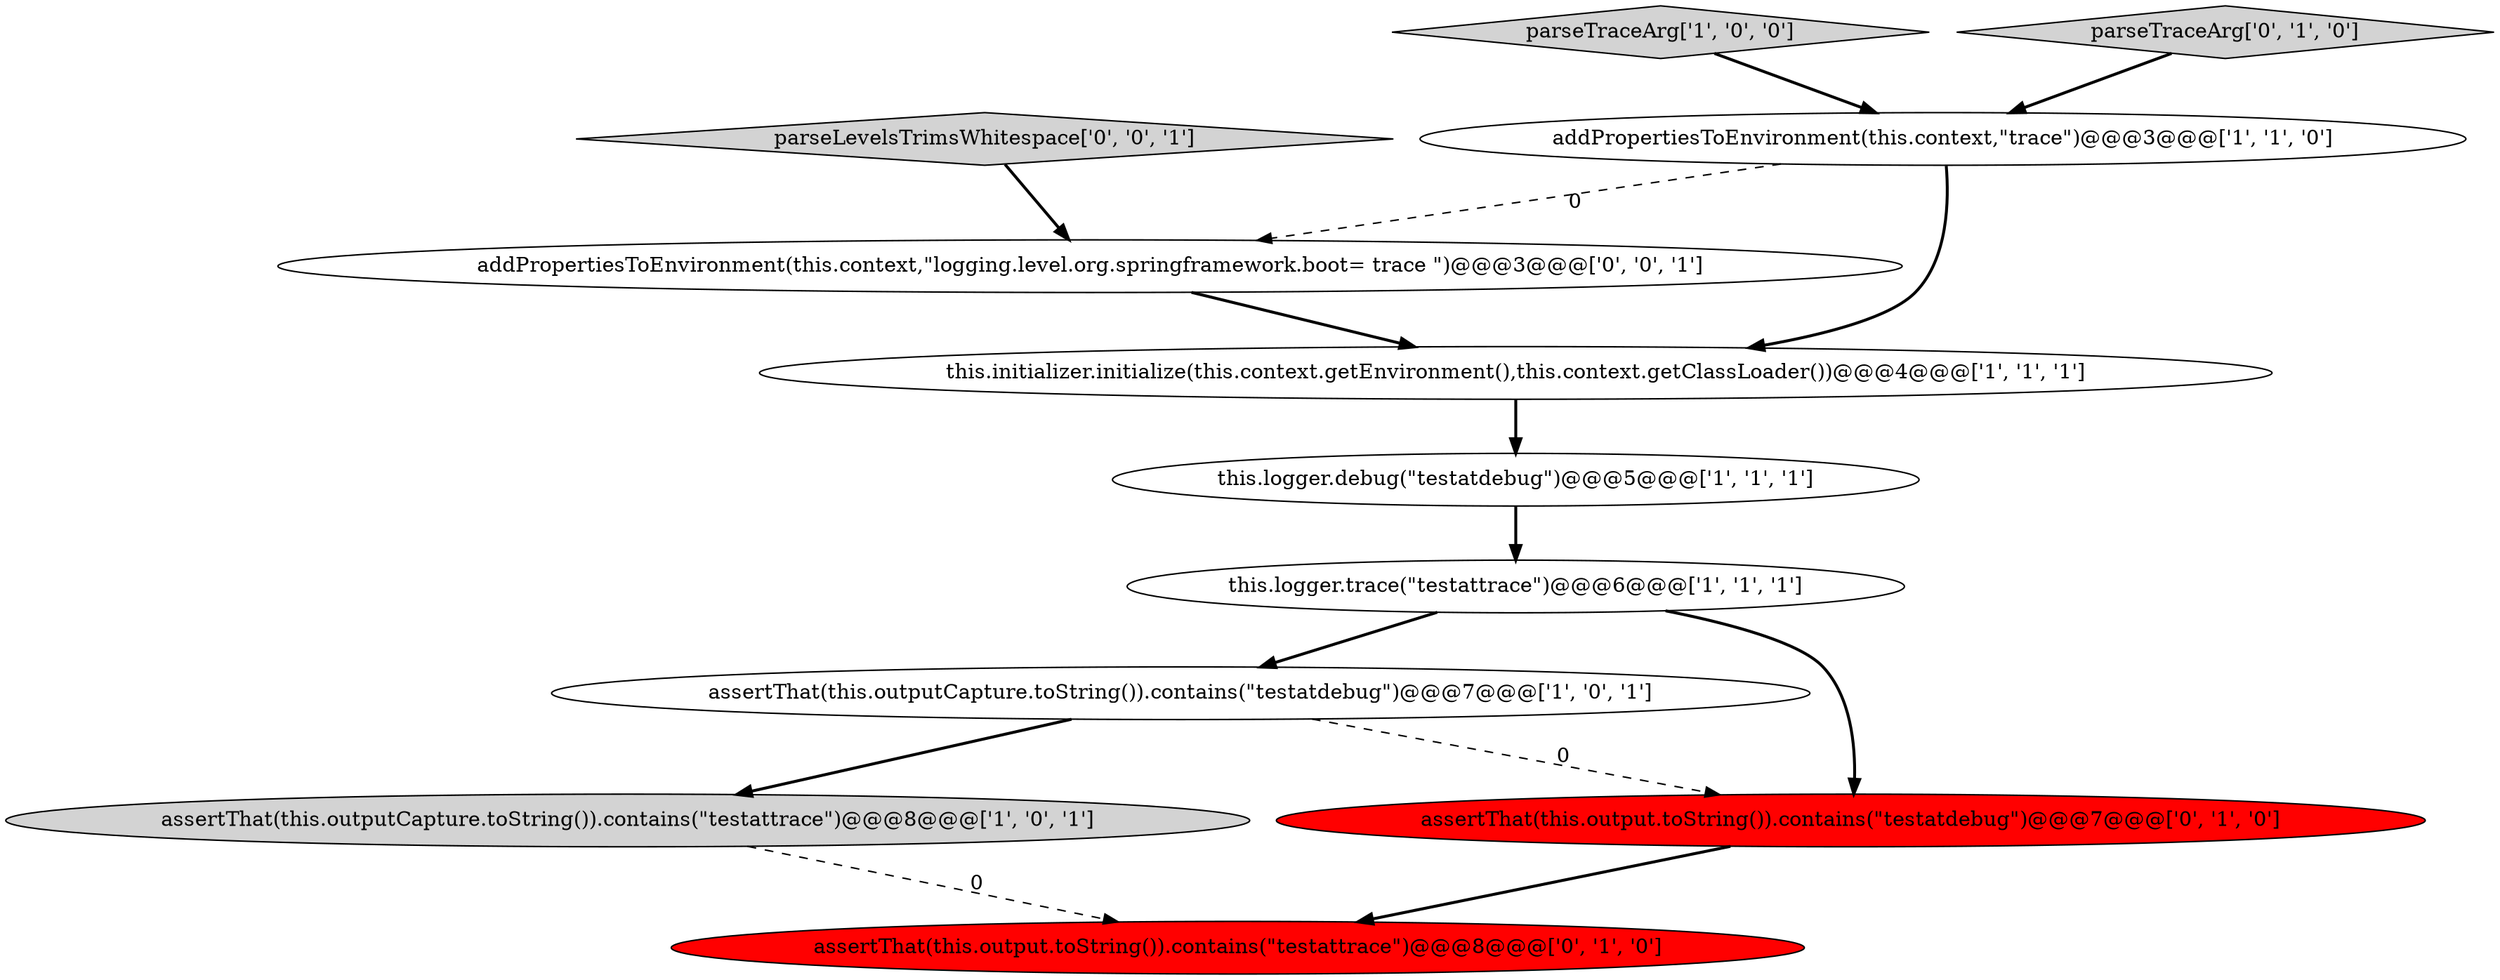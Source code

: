 digraph {
4 [style = filled, label = "addPropertiesToEnvironment(this.context,\"trace\")@@@3@@@['1', '1', '0']", fillcolor = white, shape = ellipse image = "AAA0AAABBB1BBB"];
5 [style = filled, label = "this.logger.debug(\"testatdebug\")@@@5@@@['1', '1', '1']", fillcolor = white, shape = ellipse image = "AAA0AAABBB1BBB"];
1 [style = filled, label = "this.initializer.initialize(this.context.getEnvironment(),this.context.getClassLoader())@@@4@@@['1', '1', '1']", fillcolor = white, shape = ellipse image = "AAA0AAABBB1BBB"];
6 [style = filled, label = "parseTraceArg['1', '0', '0']", fillcolor = lightgray, shape = diamond image = "AAA0AAABBB1BBB"];
10 [style = filled, label = "addPropertiesToEnvironment(this.context,\"logging.level.org.springframework.boot= trace \")@@@3@@@['0', '0', '1']", fillcolor = white, shape = ellipse image = "AAA0AAABBB3BBB"];
8 [style = filled, label = "parseTraceArg['0', '1', '0']", fillcolor = lightgray, shape = diamond image = "AAA0AAABBB2BBB"];
3 [style = filled, label = "this.logger.trace(\"testattrace\")@@@6@@@['1', '1', '1']", fillcolor = white, shape = ellipse image = "AAA0AAABBB1BBB"];
0 [style = filled, label = "assertThat(this.outputCapture.toString()).contains(\"testatdebug\")@@@7@@@['1', '0', '1']", fillcolor = white, shape = ellipse image = "AAA0AAABBB1BBB"];
7 [style = filled, label = "assertThat(this.output.toString()).contains(\"testattrace\")@@@8@@@['0', '1', '0']", fillcolor = red, shape = ellipse image = "AAA1AAABBB2BBB"];
9 [style = filled, label = "assertThat(this.output.toString()).contains(\"testatdebug\")@@@7@@@['0', '1', '0']", fillcolor = red, shape = ellipse image = "AAA1AAABBB2BBB"];
11 [style = filled, label = "parseLevelsTrimsWhitespace['0', '0', '1']", fillcolor = lightgray, shape = diamond image = "AAA0AAABBB3BBB"];
2 [style = filled, label = "assertThat(this.outputCapture.toString()).contains(\"testattrace\")@@@8@@@['1', '0', '1']", fillcolor = lightgray, shape = ellipse image = "AAA0AAABBB1BBB"];
1->5 [style = bold, label=""];
5->3 [style = bold, label=""];
3->9 [style = bold, label=""];
6->4 [style = bold, label=""];
4->1 [style = bold, label=""];
8->4 [style = bold, label=""];
0->9 [style = dashed, label="0"];
4->10 [style = dashed, label="0"];
9->7 [style = bold, label=""];
10->1 [style = bold, label=""];
2->7 [style = dashed, label="0"];
11->10 [style = bold, label=""];
3->0 [style = bold, label=""];
0->2 [style = bold, label=""];
}
